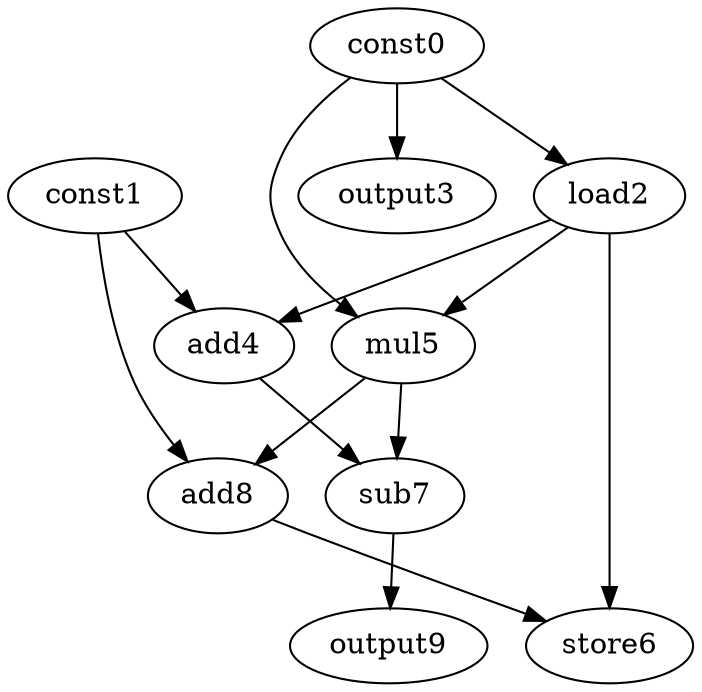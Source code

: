 digraph G { 
const0[opcode=const]; 
const1[opcode=const]; 
load2[opcode=load]; 
output3[opcode=output]; 
add4[opcode=add]; 
mul5[opcode=mul]; 
store6[opcode=store]; 
sub7[opcode=sub]; 
add8[opcode=add]; 
output9[opcode=output]; 
const0->load2[operand=0];
const0->output3[operand=0];
const1->add4[operand=0];
load2->add4[operand=1];
const0->mul5[operand=0];
load2->mul5[operand=1];
add4->sub7[operand=0];
mul5->sub7[operand=1];
const1->add8[operand=0];
mul5->add8[operand=1];
add8->store6[operand=0];
load2->store6[operand=1];
sub7->output9[operand=0];
}
